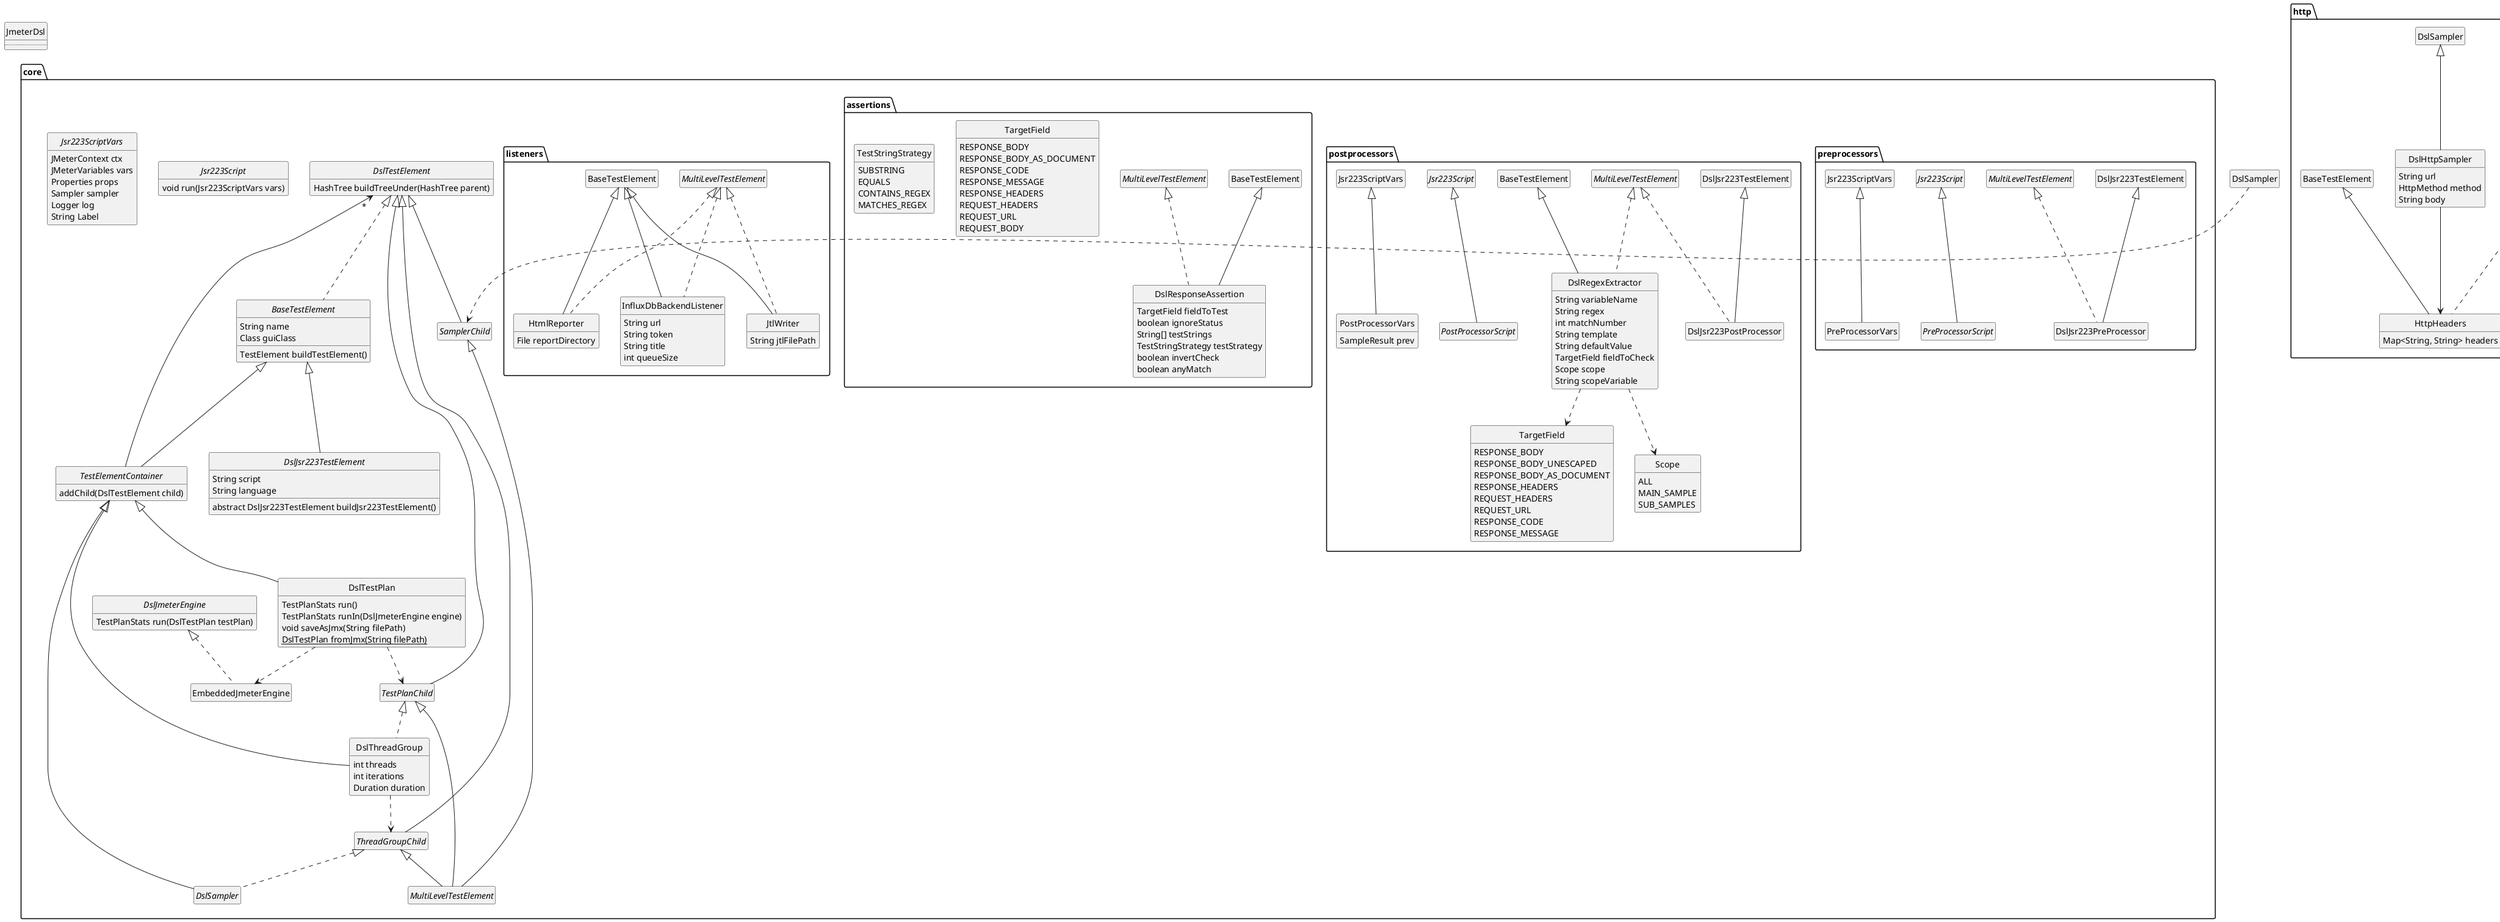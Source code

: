 @startuml

skinparam monochrome true
hide empty members
hide circle

class JmeterDsl {
  ..
}

package core {

  interface DslTestElement {
    HashTree buildTreeUnder(HashTree parent)
  }

  abstract class BaseTestElement implements DslTestElement {
    String name
    Class guiClass
    TestElement buildTestElement()
  }

  abstract class TestElementContainer extends BaseTestElement {
    addChild(DslTestElement child)
  }

  class DslTestPlan extends TestElementContainer {
    TestPlanStats run()
    TestPlanStats runIn(DslJmeterEngine engine)
    void saveAsJmx(String filePath)
    {static} DslTestPlan fromJmx(String filePath)
  }

  interface TestPlanChild extends DslTestElement

  interface DslJmeterEngine {
    TestPlanStats run(DslTestPlan testPlan)
  }

  class EmbeddedJmeterEngine implements DslJmeterEngine

  class DslThreadGroup extends TestElementContainer implements TestPlanChild {
    int threads
    int iterations
    Duration duration
  }

  interface ThreadGroupChild extends DslTestElement

  abstract class DslSampler extends TestElementContainer implements ThreadGroupChild

  interface SamplerChild extends DslTestElement

  interface MultiLevelTestElement extends TestPlanChild, ThreadGroupChild, SamplerChild

  abstract class DslJsr223TestElement extends BaseTestElement {
    String script
    String language
    abstract DslJsr223TestElement buildJsr223TestElement()
  }

  interface Jsr223Script {
    void run(Jsr223ScriptVars vars)
  }

  abstract class Jsr223ScriptVars {
    JMeterContext ctx
    JMeterVariables vars
    Properties props
    Sampler sampler
    Logger log
    String Label
  }

  package preprocessors {

    class DslJsr223PreProcessor extends DslJsr223TestElement implements MultiLevelTestElement

    interface PreProcessorScript extends Jsr223Script

    class PreProcessorVars extends Jsr223ScriptVars

  }

  package postprocessors {

    class DslJsr223PostProcessor extends DslJsr223TestElement implements MultiLevelTestElement

    interface PostProcessorScript extends Jsr223Script

    class PostProcessorVars extends Jsr223ScriptVars {
      SampleResult prev
    }

    class DslRegexExtractor extends BaseTestElement implements MultiLevelTestElement {
      String variableName
      String regex
      int matchNumber
      String template
      String defaultValue
      TargetField fieldToCheck
      Scope scope
      String scopeVariable
    }

    enum TargetField {
      RESPONSE_BODY
      RESPONSE_BODY_UNESCAPED
      RESPONSE_BODY_AS_DOCUMENT
      RESPONSE_HEADERS
      REQUEST_HEADERS
      REQUEST_URL
      RESPONSE_CODE
      RESPONSE_MESSAGE
    }

    enum Scope {
      ALL
      MAIN_SAMPLE
      SUB_SAMPLES
    }

    DslRegexExtractor ..> TargetField
    DslRegexExtractor ..> Scope

  }

  package assertions {
    class DslResponseAssertion extends BaseTestElement  implements MultiLevelTestElement {
      TargetField fieldToTest
      boolean ignoreStatus
      String[] testStrings
      TestStringStrategy testStrategy
      boolean invertCheck
      boolean anyMatch
    }

    enum TargetField {
      RESPONSE_BODY
      RESPONSE_BODY_AS_DOCUMENT
      RESPONSE_CODE
      RESPONSE_MESSAGE
      RESPONSE_HEADERS
      REQUEST_HEADERS
      REQUEST_URL
      REQUEST_BODY
    }

    enum TestStringStrategy {
      SUBSTRING
      EQUALS
      CONTAINS_REGEX
      MATCHES_REGEX
    }

  }

  package listeners {

    class JtlWriter extends BaseTestElement implements MultiLevelTestElement {
      String jtlFilePath
    }

    class HtmlReporter extends BaseTestElement implements MultiLevelTestElement {
      File reportDirectory
    }

    class InfluxDbBackendListener extends BaseTestElement implements MultiLevelTestElement {
      String url
      String token
      String title
      int queueSize
    }

  }

}

package http {

  class DslHttpSampler extends DslSampler {
    String url
    HttpMethod method
    String body
  }

  class HttpHeaders extends BaseTestElement implements MultiLevelTestElement {
    Map<String, String> headers
  }

}

JmeterDsl -[hidden]- core
TestElementContainer -up-> "*" DslTestElement
DslTestPlan ..> TestPlanChild
DslThreadGroup ..> ThreadGroupChild
DslTestPlan ..> EmbeddedJmeterEngine
DslSampler ..> SamplerChild
DslHttpSampler --> HttpHeaders

@enduml